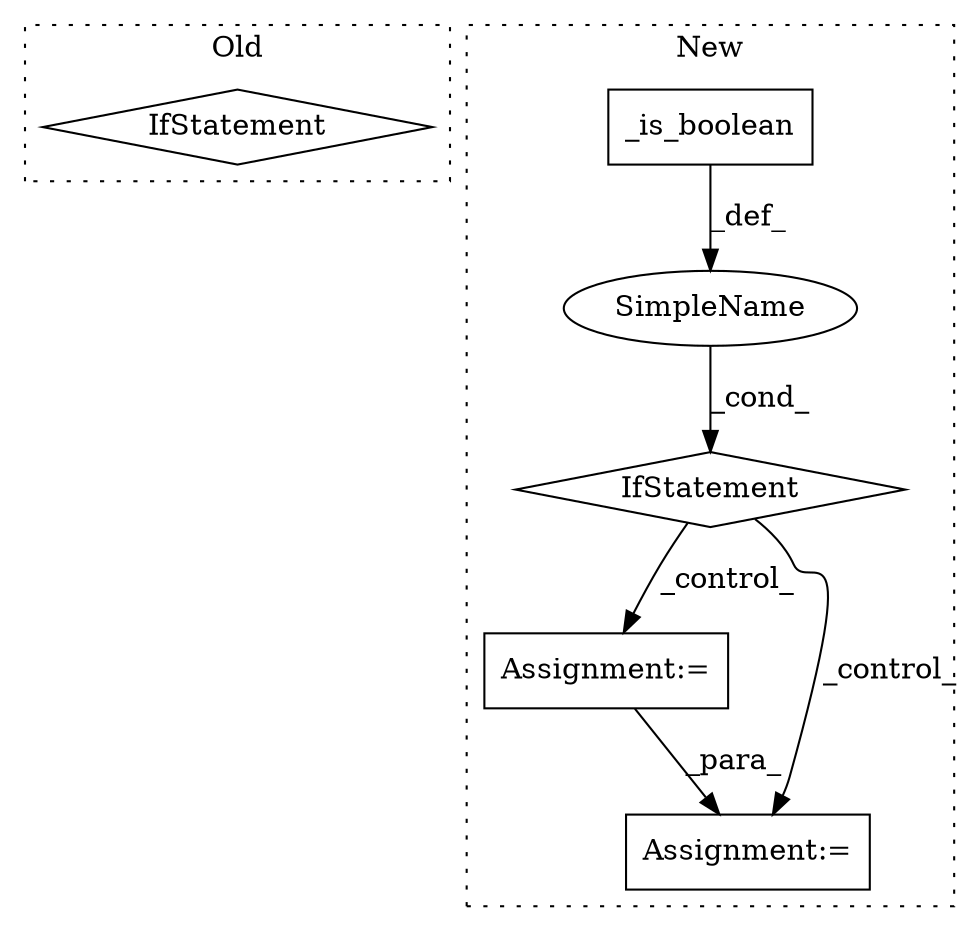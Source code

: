 digraph G {
subgraph cluster0 {
1 [label="IfStatement" a="25" s="3408,3436" l="4,2" shape="diamond"];
label = "Old";
style="dotted";
}
subgraph cluster1 {
2 [label="_is_boolean" a="32" s="3732,3745" l="12,1" shape="box"];
3 [label="IfStatement" a="25" s="3728,3746" l="4,2" shape="diamond"];
4 [label="Assignment:=" a="7" s="3910" l="1" shape="box"];
5 [label="SimpleName" a="42" s="" l="" shape="ellipse"];
6 [label="Assignment:=" a="7" s="4024" l="1" shape="box"];
label = "New";
style="dotted";
}
2 -> 5 [label="_def_"];
3 -> 6 [label="_control_"];
3 -> 4 [label="_control_"];
4 -> 6 [label="_para_"];
5 -> 3 [label="_cond_"];
}